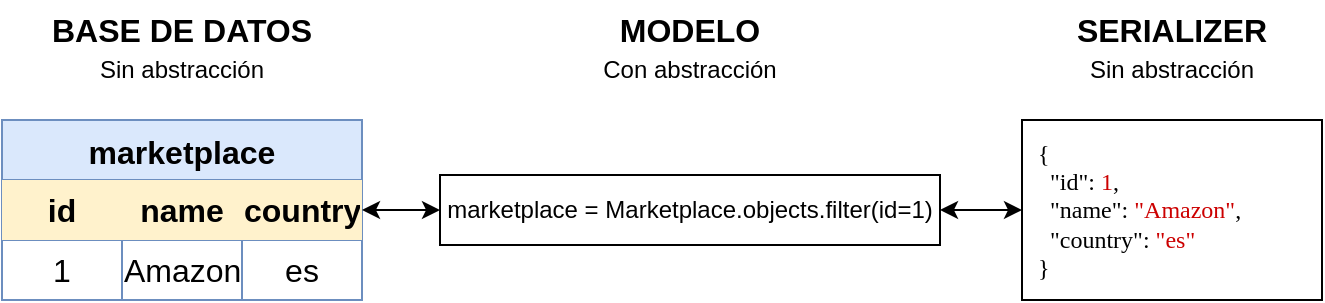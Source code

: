 <mxfile version="27.1.0">
  <diagram name="Page-1" id="dV4gOR_IBtZmmg_PkJwF">
    <mxGraphModel dx="1426" dy="758" grid="1" gridSize="10" guides="1" tooltips="1" connect="1" arrows="1" fold="1" page="1" pageScale="1" pageWidth="827" pageHeight="1169" math="0" shadow="0">
      <root>
        <mxCell id="0" />
        <mxCell id="1" parent="0" />
        <mxCell id="SCQOQ3xM6eZPDDU1Whtt-100" value="marketplace" style="shape=table;startSize=30;container=1;collapsible=0;childLayout=tableLayout;strokeColor=#6c8ebf;fontSize=16;fontStyle=1;fillColor=#dae8fc;" vertex="1" parent="1">
          <mxGeometry x="70" y="160" width="180" height="90" as="geometry" />
        </mxCell>
        <mxCell id="SCQOQ3xM6eZPDDU1Whtt-101" value="" style="shape=tableRow;horizontal=0;startSize=0;swimlaneHead=0;swimlaneBody=0;strokeColor=inherit;top=0;left=0;bottom=0;right=0;collapsible=0;dropTarget=0;fillColor=none;points=[[0,0.5],[1,0.5]];portConstraint=eastwest;fontSize=16;" vertex="1" parent="SCQOQ3xM6eZPDDU1Whtt-100">
          <mxGeometry y="30" width="180" height="30" as="geometry" />
        </mxCell>
        <mxCell id="SCQOQ3xM6eZPDDU1Whtt-102" value="id" style="shape=partialRectangle;html=1;whiteSpace=wrap;connectable=0;strokeColor=#d6b656;overflow=hidden;fillColor=#fff2cc;top=0;left=0;bottom=0;right=0;pointerEvents=1;fontSize=16;fontStyle=1" vertex="1" parent="SCQOQ3xM6eZPDDU1Whtt-101">
          <mxGeometry width="60" height="30" as="geometry">
            <mxRectangle width="60" height="30" as="alternateBounds" />
          </mxGeometry>
        </mxCell>
        <mxCell id="SCQOQ3xM6eZPDDU1Whtt-103" value="name" style="shape=partialRectangle;html=1;whiteSpace=wrap;connectable=0;strokeColor=#d6b656;overflow=hidden;fillColor=#fff2cc;top=0;left=0;bottom=0;right=0;pointerEvents=1;fontSize=16;fontStyle=1" vertex="1" parent="SCQOQ3xM6eZPDDU1Whtt-101">
          <mxGeometry x="60" width="60" height="30" as="geometry">
            <mxRectangle width="60" height="30" as="alternateBounds" />
          </mxGeometry>
        </mxCell>
        <mxCell id="SCQOQ3xM6eZPDDU1Whtt-104" value="country" style="shape=partialRectangle;html=1;whiteSpace=wrap;connectable=0;strokeColor=#d6b656;overflow=hidden;fillColor=#fff2cc;top=0;left=0;bottom=0;right=0;pointerEvents=1;fontSize=16;fontStyle=1" vertex="1" parent="SCQOQ3xM6eZPDDU1Whtt-101">
          <mxGeometry x="120" width="60" height="30" as="geometry">
            <mxRectangle width="60" height="30" as="alternateBounds" />
          </mxGeometry>
        </mxCell>
        <mxCell id="SCQOQ3xM6eZPDDU1Whtt-105" value="" style="shape=tableRow;horizontal=0;startSize=0;swimlaneHead=0;swimlaneBody=0;strokeColor=inherit;top=0;left=0;bottom=0;right=0;collapsible=0;dropTarget=0;fillColor=none;points=[[0,0.5],[1,0.5]];portConstraint=eastwest;fontSize=16;" vertex="1" parent="SCQOQ3xM6eZPDDU1Whtt-100">
          <mxGeometry y="60" width="180" height="30" as="geometry" />
        </mxCell>
        <mxCell id="SCQOQ3xM6eZPDDU1Whtt-106" value="1" style="shape=partialRectangle;html=1;whiteSpace=wrap;connectable=0;strokeColor=inherit;overflow=hidden;fillColor=none;top=0;left=0;bottom=0;right=0;pointerEvents=1;fontSize=16;" vertex="1" parent="SCQOQ3xM6eZPDDU1Whtt-105">
          <mxGeometry width="60" height="30" as="geometry">
            <mxRectangle width="60" height="30" as="alternateBounds" />
          </mxGeometry>
        </mxCell>
        <mxCell id="SCQOQ3xM6eZPDDU1Whtt-107" value="Amazon" style="shape=partialRectangle;html=1;whiteSpace=wrap;connectable=0;strokeColor=inherit;overflow=hidden;fillColor=none;top=0;left=0;bottom=0;right=0;pointerEvents=1;fontSize=16;" vertex="1" parent="SCQOQ3xM6eZPDDU1Whtt-105">
          <mxGeometry x="60" width="60" height="30" as="geometry">
            <mxRectangle width="60" height="30" as="alternateBounds" />
          </mxGeometry>
        </mxCell>
        <mxCell id="SCQOQ3xM6eZPDDU1Whtt-108" value="es" style="shape=partialRectangle;html=1;whiteSpace=wrap;connectable=0;strokeColor=inherit;overflow=hidden;fillColor=none;top=0;left=0;bottom=0;right=0;pointerEvents=1;fontSize=16;" vertex="1" parent="SCQOQ3xM6eZPDDU1Whtt-105">
          <mxGeometry x="120" width="60" height="30" as="geometry">
            <mxRectangle width="60" height="30" as="alternateBounds" />
          </mxGeometry>
        </mxCell>
        <mxCell id="SCQOQ3xM6eZPDDU1Whtt-154" style="edgeStyle=orthogonalEdgeStyle;rounded=0;orthogonalLoop=1;jettySize=auto;html=1;entryX=0;entryY=0.5;entryDx=0;entryDy=0;startArrow=classic;startFill=1;" edge="1" parent="1" source="SCQOQ3xM6eZPDDU1Whtt-145" target="SCQOQ3xM6eZPDDU1Whtt-146">
          <mxGeometry relative="1" as="geometry" />
        </mxCell>
        <mxCell id="SCQOQ3xM6eZPDDU1Whtt-145" value="marketplace = Marketplace.objects.filter(id=1)" style="rounded=0;whiteSpace=wrap;html=1;" vertex="1" parent="1">
          <mxGeometry x="289" y="187.5" width="250" height="35" as="geometry" />
        </mxCell>
        <mxCell id="SCQOQ3xM6eZPDDU1Whtt-146" value="&lt;font data-font-src=&quot;https://fonts.googleapis.com/css?family=Cascadia+Code&quot; face=&quot;Cascadia Code&quot;&gt;{&lt;/font&gt;&lt;div&gt;&lt;font data-font-src=&quot;https://fonts.googleapis.com/css?family=Cascadia+Code&quot; face=&quot;Cascadia Code&quot;&gt;&amp;nbsp; &quot;id&quot;: &lt;font style=&quot;color: rgb(204, 0, 0);&quot;&gt;1&lt;/font&gt;,&lt;/font&gt;&lt;/div&gt;&lt;div&gt;&lt;span style=&quot;font-family: &amp;quot;Cascadia Code&amp;quot;; background-color: transparent; color: light-dark(rgb(0, 0, 0), rgb(255, 255, 255));&quot;&gt;&amp;nbsp; &quot;name&quot;: &lt;/span&gt;&lt;font style=&quot;font-family: &amp;quot;Cascadia Code&amp;quot;; background-color: transparent; color: rgb(204, 0, 0);&quot;&gt;&quot;Amazon&quot;&lt;/font&gt;&lt;span style=&quot;font-family: &amp;quot;Cascadia Code&amp;quot;; background-color: transparent; color: light-dark(rgb(0, 0, 0), rgb(255, 255, 255));&quot;&gt;,&lt;/span&gt;&lt;/div&gt;&lt;div&gt;&lt;font data-font-src=&quot;https://fonts.googleapis.com/css?family=Cascadia+Code&quot; face=&quot;Cascadia Code&quot;&gt;&amp;nbsp; &quot;country&quot;: &lt;font style=&quot;color: rgb(204, 0, 0);&quot;&gt;&quot;es&quot;&lt;/font&gt;&lt;br&gt;&lt;/font&gt;&lt;/div&gt;&lt;div&gt;&lt;font data-font-src=&quot;https://fonts.googleapis.com/css?family=Cascadia+Code&quot; face=&quot;Cascadia Code&quot;&gt;}&lt;/font&gt;&lt;/div&gt;" style="rounded=0;whiteSpace=wrap;html=1;align=left;spacingLeft=6;" vertex="1" parent="1">
          <mxGeometry x="580" y="160" width="150" height="90" as="geometry" />
        </mxCell>
        <mxCell id="SCQOQ3xM6eZPDDU1Whtt-147" value="BASE DE DATOS" style="text;html=1;align=center;verticalAlign=middle;whiteSpace=wrap;rounded=0;fontStyle=1;fontSize=16;" vertex="1" parent="1">
          <mxGeometry x="85" y="100" width="150" height="30" as="geometry" />
        </mxCell>
        <mxCell id="SCQOQ3xM6eZPDDU1Whtt-148" value="MODELO" style="text;html=1;align=center;verticalAlign=middle;whiteSpace=wrap;rounded=0;fontStyle=1;fontSize=16;" vertex="1" parent="1">
          <mxGeometry x="339" y="100" width="150" height="30" as="geometry" />
        </mxCell>
        <mxCell id="SCQOQ3xM6eZPDDU1Whtt-149" value="SERIALIZER" style="text;html=1;align=center;verticalAlign=middle;whiteSpace=wrap;rounded=0;fontStyle=1;fontSize=16;" vertex="1" parent="1">
          <mxGeometry x="580" y="100" width="150" height="30" as="geometry" />
        </mxCell>
        <mxCell id="SCQOQ3xM6eZPDDU1Whtt-150" value="Sin abstracción" style="text;html=1;align=center;verticalAlign=middle;whiteSpace=wrap;rounded=0;" vertex="1" parent="1">
          <mxGeometry x="115" y="120" width="90" height="30" as="geometry" />
        </mxCell>
        <mxCell id="SCQOQ3xM6eZPDDU1Whtt-151" value="Sin abstracción" style="text;html=1;align=center;verticalAlign=middle;whiteSpace=wrap;rounded=0;" vertex="1" parent="1">
          <mxGeometry x="610" y="120" width="90" height="30" as="geometry" />
        </mxCell>
        <mxCell id="SCQOQ3xM6eZPDDU1Whtt-152" value="Con abstracción" style="text;html=1;align=center;verticalAlign=middle;whiteSpace=wrap;rounded=0;" vertex="1" parent="1">
          <mxGeometry x="369" y="120" width="90" height="30" as="geometry" />
        </mxCell>
        <mxCell id="SCQOQ3xM6eZPDDU1Whtt-153" style="edgeStyle=orthogonalEdgeStyle;rounded=0;orthogonalLoop=1;jettySize=auto;html=1;entryX=0;entryY=0.5;entryDx=0;entryDy=0;startArrow=classic;startFill=1;" edge="1" parent="1" source="SCQOQ3xM6eZPDDU1Whtt-101" target="SCQOQ3xM6eZPDDU1Whtt-145">
          <mxGeometry relative="1" as="geometry" />
        </mxCell>
      </root>
    </mxGraphModel>
  </diagram>
</mxfile>
